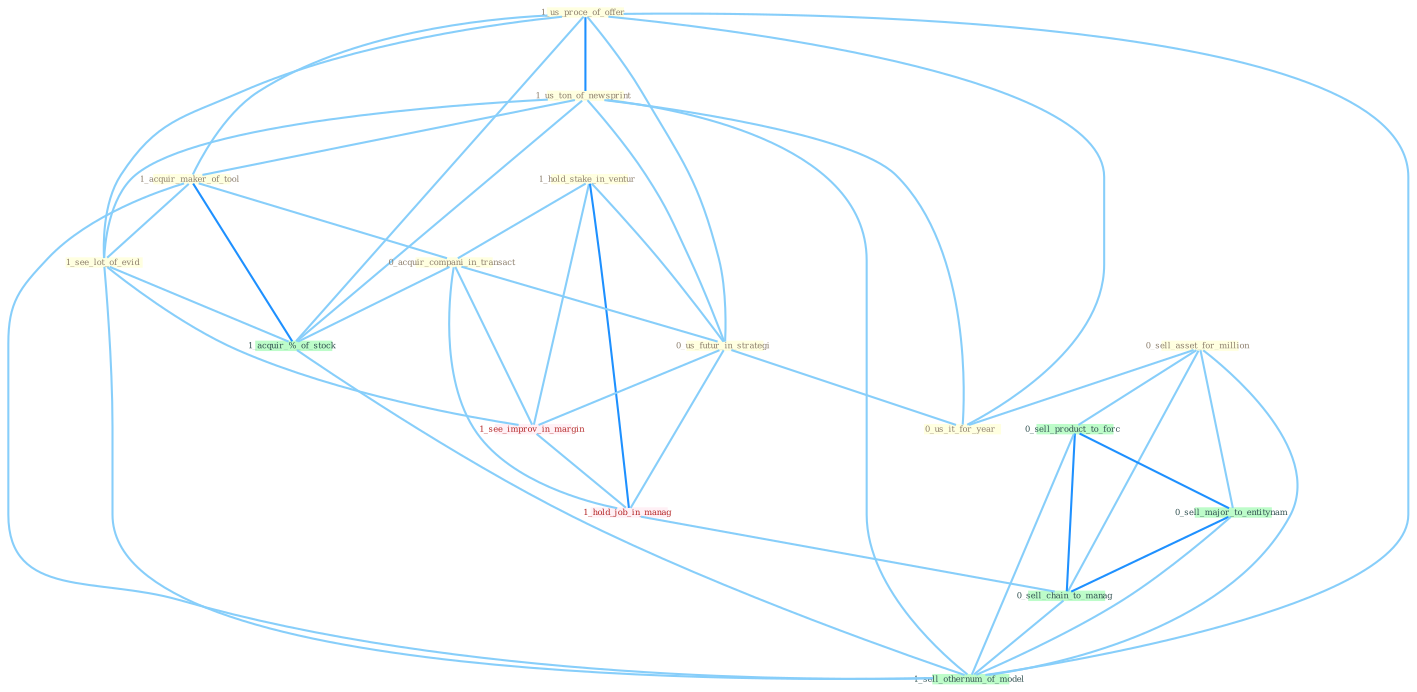 Graph G{ 
    node
    [shape=polygon,style=filled,width=.5,height=.06,color="#BDFCC9",fixedsize=true,fontsize=4,
    fontcolor="#2f4f4f"];
    {node
    [color="#ffffe0", fontcolor="#8b7d6b"] "0_sell_asset_for_million " "1_us_proce_of_offer " "1_us_ton_of_newsprint " "1_acquir_maker_of_tool " "1_hold_stake_in_ventur " "0_acquir_compani_in_transact " "0_us_futur_in_strategi " "1_see_lot_of_evid " "0_us_it_for_year "}
{node [color="#fff0f5", fontcolor="#b22222"] "1_see_improv_in_margin " "1_hold_job_in_manag "}
edge [color="#B0E2FF"];

	"0_sell_asset_for_million " -- "0_us_it_for_year " [w="1", color="#87cefa" ];
	"0_sell_asset_for_million " -- "0_sell_product_to_forc " [w="1", color="#87cefa" ];
	"0_sell_asset_for_million " -- "0_sell_major_to_entitynam " [w="1", color="#87cefa" ];
	"0_sell_asset_for_million " -- "0_sell_chain_to_manag " [w="1", color="#87cefa" ];
	"0_sell_asset_for_million " -- "1_sell_othernum_of_model " [w="1", color="#87cefa" ];
	"1_us_proce_of_offer " -- "1_us_ton_of_newsprint " [w="2", color="#1e90ff" , len=0.8];
	"1_us_proce_of_offer " -- "1_acquir_maker_of_tool " [w="1", color="#87cefa" ];
	"1_us_proce_of_offer " -- "0_us_futur_in_strategi " [w="1", color="#87cefa" ];
	"1_us_proce_of_offer " -- "1_see_lot_of_evid " [w="1", color="#87cefa" ];
	"1_us_proce_of_offer " -- "0_us_it_for_year " [w="1", color="#87cefa" ];
	"1_us_proce_of_offer " -- "1_acquir_%_of_stock " [w="1", color="#87cefa" ];
	"1_us_proce_of_offer " -- "1_sell_othernum_of_model " [w="1", color="#87cefa" ];
	"1_us_ton_of_newsprint " -- "1_acquir_maker_of_tool " [w="1", color="#87cefa" ];
	"1_us_ton_of_newsprint " -- "0_us_futur_in_strategi " [w="1", color="#87cefa" ];
	"1_us_ton_of_newsprint " -- "1_see_lot_of_evid " [w="1", color="#87cefa" ];
	"1_us_ton_of_newsprint " -- "0_us_it_for_year " [w="1", color="#87cefa" ];
	"1_us_ton_of_newsprint " -- "1_acquir_%_of_stock " [w="1", color="#87cefa" ];
	"1_us_ton_of_newsprint " -- "1_sell_othernum_of_model " [w="1", color="#87cefa" ];
	"1_acquir_maker_of_tool " -- "0_acquir_compani_in_transact " [w="1", color="#87cefa" ];
	"1_acquir_maker_of_tool " -- "1_see_lot_of_evid " [w="1", color="#87cefa" ];
	"1_acquir_maker_of_tool " -- "1_acquir_%_of_stock " [w="2", color="#1e90ff" , len=0.8];
	"1_acquir_maker_of_tool " -- "1_sell_othernum_of_model " [w="1", color="#87cefa" ];
	"1_hold_stake_in_ventur " -- "0_acquir_compani_in_transact " [w="1", color="#87cefa" ];
	"1_hold_stake_in_ventur " -- "0_us_futur_in_strategi " [w="1", color="#87cefa" ];
	"1_hold_stake_in_ventur " -- "1_see_improv_in_margin " [w="1", color="#87cefa" ];
	"1_hold_stake_in_ventur " -- "1_hold_job_in_manag " [w="2", color="#1e90ff" , len=0.8];
	"0_acquir_compani_in_transact " -- "0_us_futur_in_strategi " [w="1", color="#87cefa" ];
	"0_acquir_compani_in_transact " -- "1_see_improv_in_margin " [w="1", color="#87cefa" ];
	"0_acquir_compani_in_transact " -- "1_acquir_%_of_stock " [w="1", color="#87cefa" ];
	"0_acquir_compani_in_transact " -- "1_hold_job_in_manag " [w="1", color="#87cefa" ];
	"0_us_futur_in_strategi " -- "0_us_it_for_year " [w="1", color="#87cefa" ];
	"0_us_futur_in_strategi " -- "1_see_improv_in_margin " [w="1", color="#87cefa" ];
	"0_us_futur_in_strategi " -- "1_hold_job_in_manag " [w="1", color="#87cefa" ];
	"1_see_lot_of_evid " -- "1_see_improv_in_margin " [w="1", color="#87cefa" ];
	"1_see_lot_of_evid " -- "1_acquir_%_of_stock " [w="1", color="#87cefa" ];
	"1_see_lot_of_evid " -- "1_sell_othernum_of_model " [w="1", color="#87cefa" ];
	"1_see_improv_in_margin " -- "1_hold_job_in_manag " [w="1", color="#87cefa" ];
	"1_acquir_%_of_stock " -- "1_sell_othernum_of_model " [w="1", color="#87cefa" ];
	"1_hold_job_in_manag " -- "0_sell_chain_to_manag " [w="1", color="#87cefa" ];
	"0_sell_product_to_forc " -- "0_sell_major_to_entitynam " [w="2", color="#1e90ff" , len=0.8];
	"0_sell_product_to_forc " -- "0_sell_chain_to_manag " [w="2", color="#1e90ff" , len=0.8];
	"0_sell_product_to_forc " -- "1_sell_othernum_of_model " [w="1", color="#87cefa" ];
	"0_sell_major_to_entitynam " -- "0_sell_chain_to_manag " [w="2", color="#1e90ff" , len=0.8];
	"0_sell_major_to_entitynam " -- "1_sell_othernum_of_model " [w="1", color="#87cefa" ];
	"0_sell_chain_to_manag " -- "1_sell_othernum_of_model " [w="1", color="#87cefa" ];
}